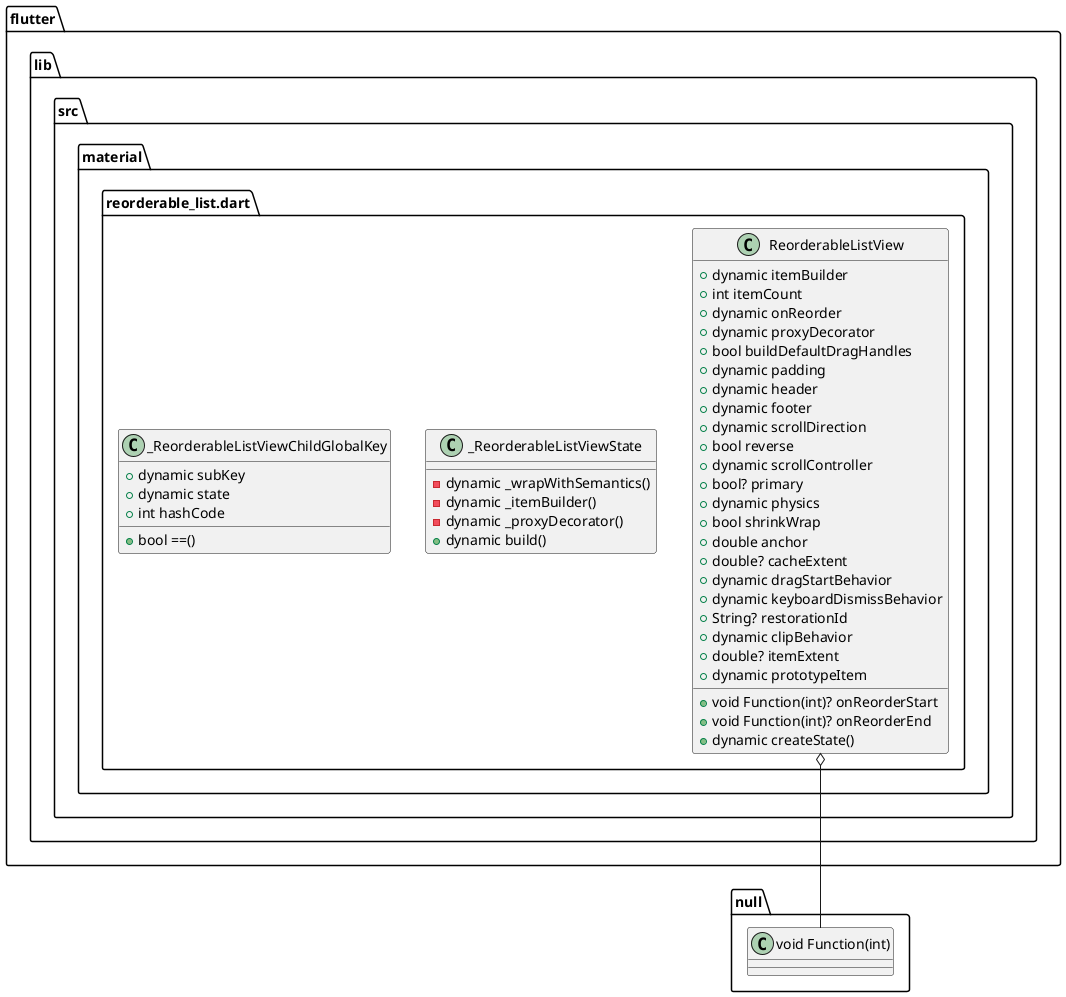 @startuml
set namespaceSeparator ::

class "flutter::lib::src::material::reorderable_list.dart::ReorderableListView" {
  +dynamic itemBuilder
  +int itemCount
  +dynamic onReorder
  +void Function(int)? onReorderStart
  +void Function(int)? onReorderEnd
  +dynamic proxyDecorator
  +bool buildDefaultDragHandles
  +dynamic padding
  +dynamic header
  +dynamic footer
  +dynamic scrollDirection
  +bool reverse
  +dynamic scrollController
  +bool? primary
  +dynamic physics
  +bool shrinkWrap
  +double anchor
  +double? cacheExtent
  +dynamic dragStartBehavior
  +dynamic keyboardDismissBehavior
  +String? restorationId
  +dynamic clipBehavior
  +double? itemExtent
  +dynamic prototypeItem
  +dynamic createState()
}

"flutter::lib::src::material::reorderable_list.dart::ReorderableListView" o-- "null::void Function(int)"

class "flutter::lib::src::material::reorderable_list.dart::_ReorderableListViewState" {
  -dynamic _wrapWithSemantics()
  -dynamic _itemBuilder()
  -dynamic _proxyDecorator()
  +dynamic build()
}

class "flutter::lib::src::material::reorderable_list.dart::_ReorderableListViewChildGlobalKey" {
  +dynamic subKey
  +dynamic state
  +int hashCode
  +bool ==()
}


@enduml
